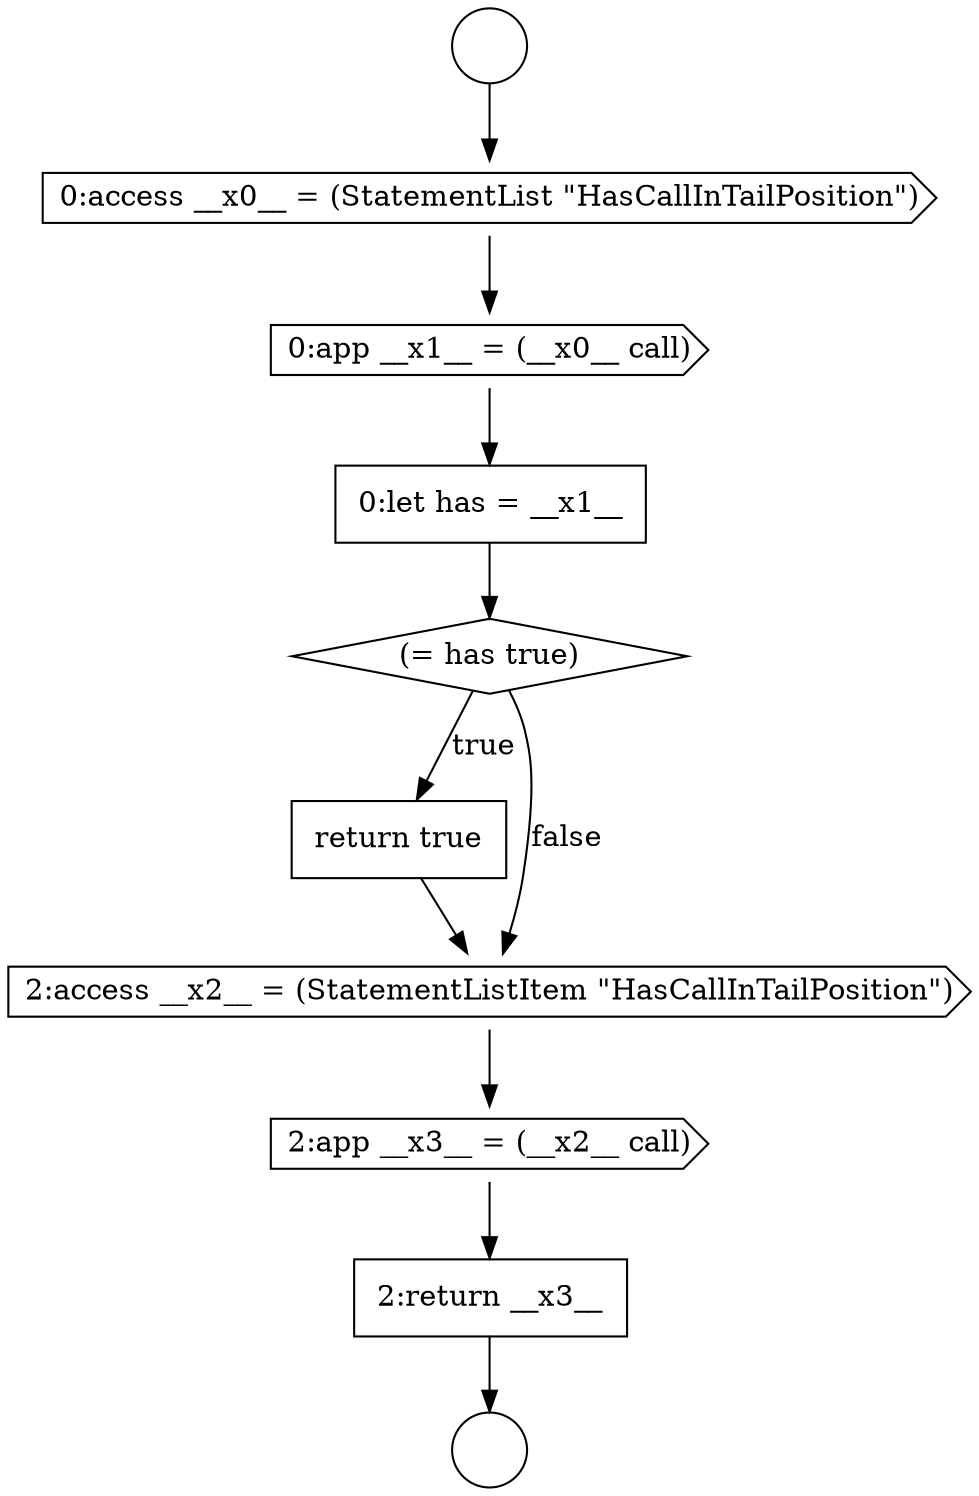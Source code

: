 digraph {
  node9135 [shape=cds, label=<<font color="black">0:app __x1__ = (__x0__ call)</font>> color="black" fillcolor="white" style=filled]
  node9140 [shape=cds, label=<<font color="black">2:app __x3__ = (__x2__ call)</font>> color="black" fillcolor="white" style=filled]
  node9136 [shape=none, margin=0, label=<<font color="black">
    <table border="0" cellborder="1" cellspacing="0" cellpadding="10">
      <tr><td align="left">0:let has = __x1__</td></tr>
    </table>
  </font>> color="black" fillcolor="white" style=filled]
  node9132 [shape=circle label=" " color="black" fillcolor="white" style=filled]
  node9133 [shape=circle label=" " color="black" fillcolor="white" style=filled]
  node9138 [shape=none, margin=0, label=<<font color="black">
    <table border="0" cellborder="1" cellspacing="0" cellpadding="10">
      <tr><td align="left">return true</td></tr>
    </table>
  </font>> color="black" fillcolor="white" style=filled]
  node9141 [shape=none, margin=0, label=<<font color="black">
    <table border="0" cellborder="1" cellspacing="0" cellpadding="10">
      <tr><td align="left">2:return __x3__</td></tr>
    </table>
  </font>> color="black" fillcolor="white" style=filled]
  node9134 [shape=cds, label=<<font color="black">0:access __x0__ = (StatementList &quot;HasCallInTailPosition&quot;)</font>> color="black" fillcolor="white" style=filled]
  node9137 [shape=diamond, label=<<font color="black">(= has true)</font>> color="black" fillcolor="white" style=filled]
  node9139 [shape=cds, label=<<font color="black">2:access __x2__ = (StatementListItem &quot;HasCallInTailPosition&quot;)</font>> color="black" fillcolor="white" style=filled]
  node9140 -> node9141 [ color="black"]
  node9132 -> node9134 [ color="black"]
  node9135 -> node9136 [ color="black"]
  node9134 -> node9135 [ color="black"]
  node9137 -> node9138 [label=<<font color="black">true</font>> color="black"]
  node9137 -> node9139 [label=<<font color="black">false</font>> color="black"]
  node9136 -> node9137 [ color="black"]
  node9141 -> node9133 [ color="black"]
  node9138 -> node9139 [ color="black"]
  node9139 -> node9140 [ color="black"]
}
